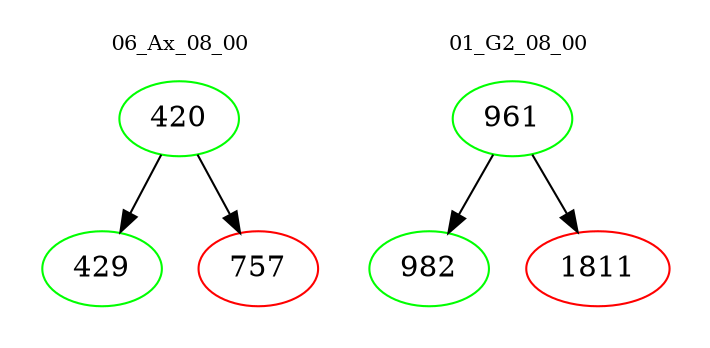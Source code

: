 digraph{
subgraph cluster_0 {
color = white
label = "06_Ax_08_00";
fontsize=10;
T0_420 [label="420", color="green"]
T0_420 -> T0_429 [color="black"]
T0_429 [label="429", color="green"]
T0_420 -> T0_757 [color="black"]
T0_757 [label="757", color="red"]
}
subgraph cluster_1 {
color = white
label = "01_G2_08_00";
fontsize=10;
T1_961 [label="961", color="green"]
T1_961 -> T1_982 [color="black"]
T1_982 [label="982", color="green"]
T1_961 -> T1_1811 [color="black"]
T1_1811 [label="1811", color="red"]
}
}
